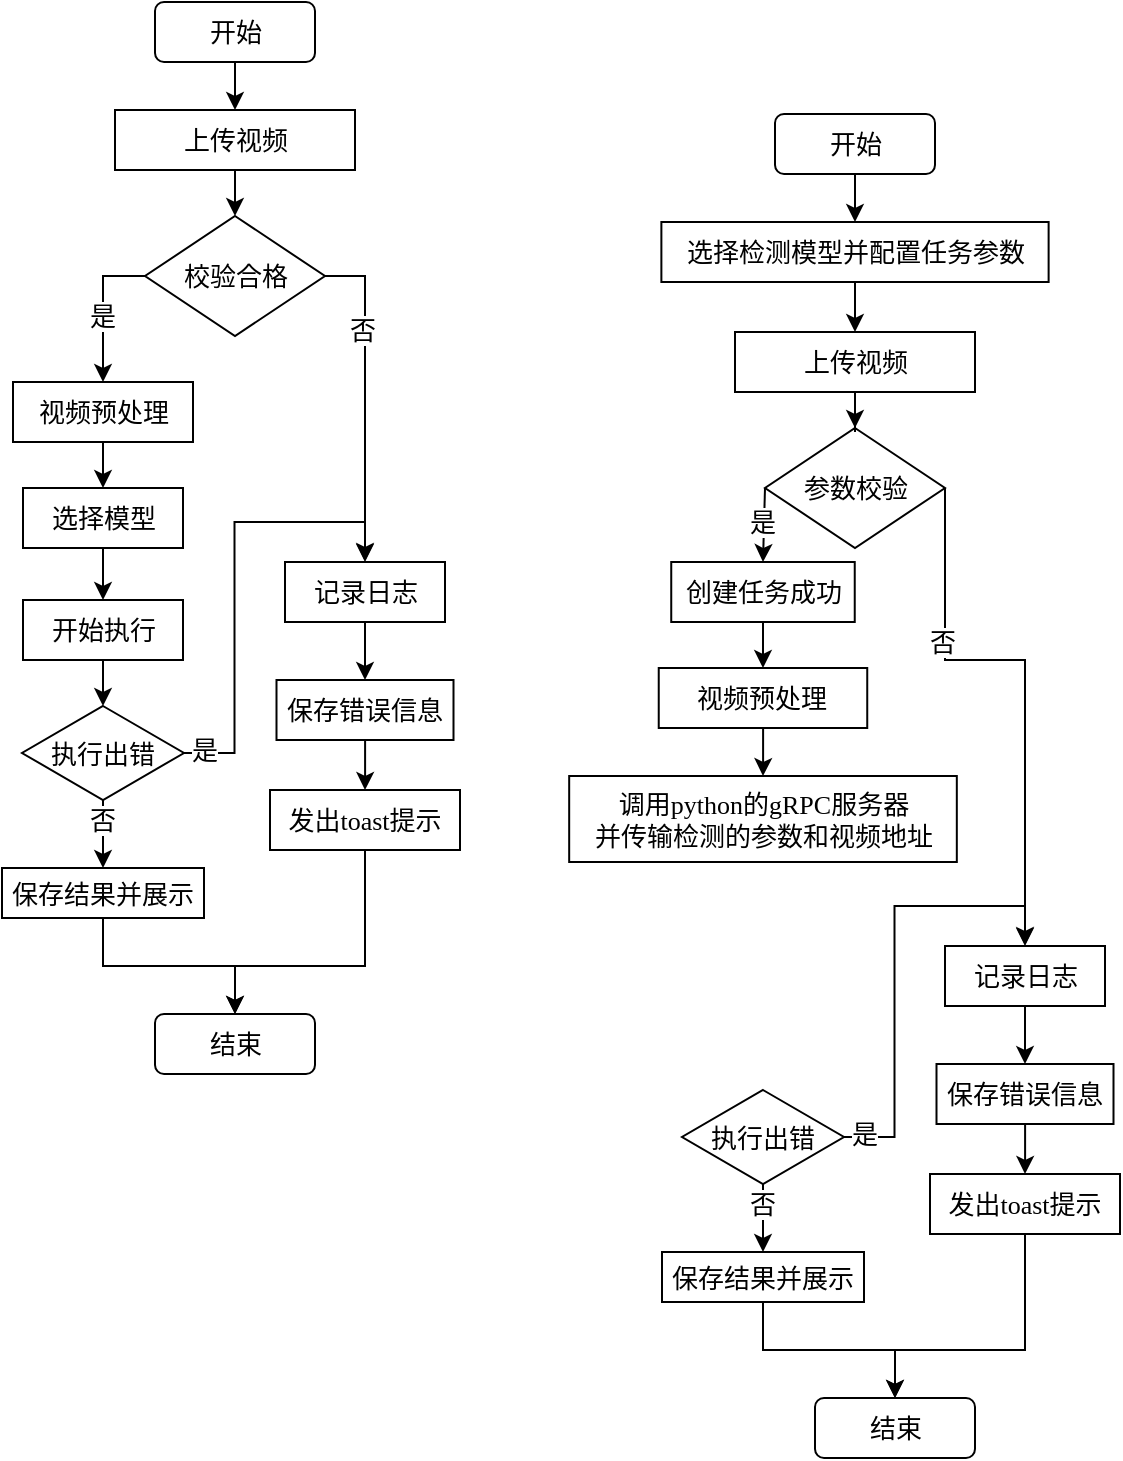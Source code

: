 <mxfile version="26.1.3">
  <diagram name="第 1 页" id="hVpuzf0cs5-q520rvy3v">
    <mxGraphModel dx="654" dy="316" grid="1" gridSize="10" guides="1" tooltips="1" connect="1" arrows="1" fold="1" page="1" pageScale="1" pageWidth="827" pageHeight="1169" math="0" shadow="0">
      <root>
        <mxCell id="0" />
        <mxCell id="1" parent="0" />
        <mxCell id="QpHExHwspOhf1drX-hT4-21" style="edgeStyle=orthogonalEdgeStyle;rounded=0;orthogonalLoop=1;jettySize=auto;html=1;entryX=0.5;entryY=0;entryDx=0;entryDy=0;fontFamily=宋体;fontSize=13;" parent="1" source="QpHExHwspOhf1drX-hT4-1" target="QpHExHwspOhf1drX-hT4-2" edge="1">
          <mxGeometry relative="1" as="geometry" />
        </mxCell>
        <mxCell id="QpHExHwspOhf1drX-hT4-1" value="开始" style="rounded=1;whiteSpace=wrap;html=1;fontFamily=宋体;fontSize=13;" parent="1" vertex="1">
          <mxGeometry x="226.5" y="120" width="80" height="30" as="geometry" />
        </mxCell>
        <mxCell id="QpHExHwspOhf1drX-hT4-22" style="edgeStyle=orthogonalEdgeStyle;rounded=0;orthogonalLoop=1;jettySize=auto;html=1;entryX=0.5;entryY=0;entryDx=0;entryDy=0;fontFamily=宋体;fontSize=13;" parent="1" source="QpHExHwspOhf1drX-hT4-2" target="QpHExHwspOhf1drX-hT4-3" edge="1">
          <mxGeometry relative="1" as="geometry" />
        </mxCell>
        <mxCell id="QpHExHwspOhf1drX-hT4-2" value="上传视频" style="rounded=0;whiteSpace=wrap;html=1;fontFamily=宋体;fontSize=13;" parent="1" vertex="1">
          <mxGeometry x="206.5" y="174" width="120" height="30" as="geometry" />
        </mxCell>
        <mxCell id="QpHExHwspOhf1drX-hT4-26" style="edgeStyle=orthogonalEdgeStyle;rounded=0;orthogonalLoop=1;jettySize=auto;html=1;entryX=0.5;entryY=0;entryDx=0;entryDy=0;exitX=0;exitY=0.5;exitDx=0;exitDy=0;fontFamily=宋体;fontSize=13;" parent="1" source="QpHExHwspOhf1drX-hT4-3" target="QpHExHwspOhf1drX-hT4-6" edge="1">
          <mxGeometry relative="1" as="geometry">
            <mxPoint x="208.5" y="272" as="sourcePoint" />
            <Array as="points">
              <mxPoint x="200.5" y="257" />
            </Array>
          </mxGeometry>
        </mxCell>
        <mxCell id="QpHExHwspOhf1drX-hT4-40" value="是" style="edgeLabel;html=1;align=center;verticalAlign=middle;resizable=0;points=[];fontFamily=宋体;fontSize=13;" parent="QpHExHwspOhf1drX-hT4-26" vertex="1" connectable="0">
          <mxGeometry x="0.099" y="-1" relative="1" as="geometry">
            <mxPoint as="offset" />
          </mxGeometry>
        </mxCell>
        <mxCell id="QpHExHwspOhf1drX-hT4-35" style="edgeStyle=orthogonalEdgeStyle;rounded=0;orthogonalLoop=1;jettySize=auto;html=1;entryX=0.5;entryY=0;entryDx=0;entryDy=0;exitX=1;exitY=0.5;exitDx=0;exitDy=0;fontFamily=宋体;fontSize=13;" parent="1" source="QpHExHwspOhf1drX-hT4-3" edge="1">
          <mxGeometry relative="1" as="geometry">
            <mxPoint x="306.463" y="272.024" as="sourcePoint" />
            <mxPoint x="331.5" y="399.5" as="targetPoint" />
            <Array as="points">
              <mxPoint x="331.5" y="257" />
            </Array>
          </mxGeometry>
        </mxCell>
        <mxCell id="QpHExHwspOhf1drX-hT4-41" value="否" style="edgeLabel;html=1;align=center;verticalAlign=middle;resizable=0;points=[];fontFamily=宋体;fontSize=13;" parent="QpHExHwspOhf1drX-hT4-35" vertex="1" connectable="0">
          <mxGeometry x="-0.43" y="-3" relative="1" as="geometry">
            <mxPoint x="1" as="offset" />
          </mxGeometry>
        </mxCell>
        <mxCell id="QpHExHwspOhf1drX-hT4-3" value="校验合格" style="rhombus;whiteSpace=wrap;html=1;fontFamily=宋体;fontSize=13;" parent="1" vertex="1">
          <mxGeometry x="221.5" y="227" width="90" height="60" as="geometry" />
        </mxCell>
        <mxCell id="QpHExHwspOhf1drX-hT4-16" style="edgeStyle=orthogonalEdgeStyle;rounded=0;orthogonalLoop=1;jettySize=auto;html=1;entryX=0.5;entryY=0;entryDx=0;entryDy=0;fontFamily=宋体;fontSize=13;" parent="1" source="QpHExHwspOhf1drX-hT4-6" target="QpHExHwspOhf1drX-hT4-7" edge="1">
          <mxGeometry relative="1" as="geometry" />
        </mxCell>
        <mxCell id="QpHExHwspOhf1drX-hT4-6" value="视频预处理" style="rounded=0;whiteSpace=wrap;html=1;fontFamily=宋体;fontSize=13;" parent="1" vertex="1">
          <mxGeometry x="155.5" y="310" width="90" height="30" as="geometry" />
        </mxCell>
        <mxCell id="QpHExHwspOhf1drX-hT4-17" style="edgeStyle=orthogonalEdgeStyle;rounded=0;orthogonalLoop=1;jettySize=auto;html=1;entryX=0.5;entryY=0;entryDx=0;entryDy=0;fontFamily=宋体;fontSize=13;" parent="1" source="QpHExHwspOhf1drX-hT4-7" target="QpHExHwspOhf1drX-hT4-8" edge="1">
          <mxGeometry relative="1" as="geometry" />
        </mxCell>
        <mxCell id="QpHExHwspOhf1drX-hT4-7" value="选择模型" style="rounded=0;whiteSpace=wrap;html=1;fontFamily=宋体;fontSize=13;" parent="1" vertex="1">
          <mxGeometry x="160.5" y="363" width="80" height="30" as="geometry" />
        </mxCell>
        <mxCell id="QpHExHwspOhf1drX-hT4-18" style="edgeStyle=orthogonalEdgeStyle;rounded=0;orthogonalLoop=1;jettySize=auto;html=1;entryX=0.5;entryY=0;entryDx=0;entryDy=0;fontFamily=宋体;fontSize=13;" parent="1" source="QpHExHwspOhf1drX-hT4-8" target="QpHExHwspOhf1drX-hT4-10" edge="1">
          <mxGeometry relative="1" as="geometry" />
        </mxCell>
        <mxCell id="QpHExHwspOhf1drX-hT4-8" value="开始执行" style="rounded=0;whiteSpace=wrap;html=1;fontFamily=宋体;fontSize=13;" parent="1" vertex="1">
          <mxGeometry x="160.5" y="419" width="80" height="30" as="geometry" />
        </mxCell>
        <mxCell id="QpHExHwspOhf1drX-hT4-19" style="edgeStyle=orthogonalEdgeStyle;rounded=0;orthogonalLoop=1;jettySize=auto;html=1;entryX=0.5;entryY=0;entryDx=0;entryDy=0;fontFamily=宋体;fontSize=13;" parent="1" source="QpHExHwspOhf1drX-hT4-10" target="QpHExHwspOhf1drX-hT4-11" edge="1">
          <mxGeometry relative="1" as="geometry" />
        </mxCell>
        <mxCell id="QpHExHwspOhf1drX-hT4-43" value="否" style="edgeLabel;html=1;align=center;verticalAlign=middle;resizable=0;points=[];fontFamily=宋体;fontSize=13;" parent="QpHExHwspOhf1drX-hT4-19" vertex="1" connectable="0">
          <mxGeometry x="-0.788" y="-2" relative="1" as="geometry">
            <mxPoint x="1" y="5" as="offset" />
          </mxGeometry>
        </mxCell>
        <mxCell id="QpHExHwspOhf1drX-hT4-38" style="edgeStyle=orthogonalEdgeStyle;rounded=0;orthogonalLoop=1;jettySize=auto;html=1;entryX=0.5;entryY=0;entryDx=0;entryDy=0;fontFamily=宋体;fontSize=13;" parent="1" source="QpHExHwspOhf1drX-hT4-10" target="QpHExHwspOhf1drX-hT4-33" edge="1">
          <mxGeometry relative="1" as="geometry" />
        </mxCell>
        <mxCell id="QpHExHwspOhf1drX-hT4-42" value="是" style="edgeLabel;html=1;align=center;verticalAlign=middle;resizable=0;points=[];fontFamily=宋体;fontSize=13;" parent="QpHExHwspOhf1drX-hT4-38" vertex="1" connectable="0">
          <mxGeometry x="-0.904" y="3" relative="1" as="geometry">
            <mxPoint x="-1" y="1" as="offset" />
          </mxGeometry>
        </mxCell>
        <mxCell id="QpHExHwspOhf1drX-hT4-10" value="执行出错" style="rhombus;whiteSpace=wrap;html=1;fontFamily=宋体;fontSize=13;" parent="1" vertex="1">
          <mxGeometry x="160" y="472" width="81" height="47" as="geometry" />
        </mxCell>
        <mxCell id="QpHExHwspOhf1drX-hT4-20" style="edgeStyle=orthogonalEdgeStyle;rounded=0;orthogonalLoop=1;jettySize=auto;html=1;entryX=0.5;entryY=0;entryDx=0;entryDy=0;fontFamily=宋体;fontSize=13;" parent="1" source="QpHExHwspOhf1drX-hT4-11" target="QpHExHwspOhf1drX-hT4-13" edge="1">
          <mxGeometry relative="1" as="geometry">
            <mxPoint x="213.5" y="672" as="targetPoint" />
            <Array as="points">
              <mxPoint x="200.5" y="602" />
              <mxPoint x="266.5" y="602" />
            </Array>
          </mxGeometry>
        </mxCell>
        <mxCell id="QpHExHwspOhf1drX-hT4-11" value="保存结果&lt;span style=&quot;background-color: transparent; color: light-dark(rgb(0, 0, 0), rgb(255, 255, 255));&quot;&gt;并展示&lt;/span&gt;" style="rounded=0;whiteSpace=wrap;html=1;fontFamily=宋体;fontSize=13;" parent="1" vertex="1">
          <mxGeometry x="150" y="553" width="101" height="25" as="geometry" />
        </mxCell>
        <mxCell id="QpHExHwspOhf1drX-hT4-13" value="结束" style="rounded=1;whiteSpace=wrap;html=1;fontFamily=宋体;fontSize=13;" parent="1" vertex="1">
          <mxGeometry x="226.5" y="626" width="80" height="30" as="geometry" />
        </mxCell>
        <mxCell id="QpHExHwspOhf1drX-hT4-37" style="edgeStyle=orthogonalEdgeStyle;rounded=0;orthogonalLoop=1;jettySize=auto;html=1;entryX=0.5;entryY=0;entryDx=0;entryDy=0;fontFamily=宋体;fontSize=13;" parent="1" source="QpHExHwspOhf1drX-hT4-24" target="QpHExHwspOhf1drX-hT4-34" edge="1">
          <mxGeometry relative="1" as="geometry" />
        </mxCell>
        <mxCell id="QpHExHwspOhf1drX-hT4-24" value="保存错误信息" style="rounded=0;whiteSpace=wrap;html=1;fontFamily=宋体;fontSize=13;" parent="1" vertex="1">
          <mxGeometry x="287.25" y="459" width="88.5" height="30" as="geometry" />
        </mxCell>
        <mxCell id="QpHExHwspOhf1drX-hT4-36" style="edgeStyle=orthogonalEdgeStyle;rounded=0;orthogonalLoop=1;jettySize=auto;html=1;entryX=0.5;entryY=0;entryDx=0;entryDy=0;fontFamily=宋体;fontSize=13;" parent="1" source="QpHExHwspOhf1drX-hT4-33" target="QpHExHwspOhf1drX-hT4-24" edge="1">
          <mxGeometry relative="1" as="geometry" />
        </mxCell>
        <mxCell id="QpHExHwspOhf1drX-hT4-33" value="记录日志" style="rounded=0;whiteSpace=wrap;html=1;fontFamily=宋体;fontSize=13;" parent="1" vertex="1">
          <mxGeometry x="291.5" y="400" width="80" height="30" as="geometry" />
        </mxCell>
        <mxCell id="QpHExHwspOhf1drX-hT4-39" style="edgeStyle=orthogonalEdgeStyle;rounded=0;orthogonalLoop=1;jettySize=auto;html=1;entryX=0.5;entryY=0;entryDx=0;entryDy=0;fontFamily=宋体;fontSize=13;" parent="1" source="QpHExHwspOhf1drX-hT4-34" target="QpHExHwspOhf1drX-hT4-13" edge="1">
          <mxGeometry relative="1" as="geometry">
            <Array as="points">
              <mxPoint x="331.5" y="602" />
              <mxPoint x="266.5" y="602" />
            </Array>
          </mxGeometry>
        </mxCell>
        <mxCell id="QpHExHwspOhf1drX-hT4-34" value="发出toast提示" style="rounded=0;whiteSpace=wrap;html=1;fontFamily=宋体;fontSize=13;" parent="1" vertex="1">
          <mxGeometry x="284" y="514" width="95" height="30" as="geometry" />
        </mxCell>
        <mxCell id="VQWNfahwIAXLIbeWohpL-51" style="edgeStyle=orthogonalEdgeStyle;rounded=0;orthogonalLoop=1;jettySize=auto;html=1;entryX=0.5;entryY=0;entryDx=0;entryDy=0;" edge="1" parent="1" target="VQWNfahwIAXLIbeWohpL-50">
          <mxGeometry relative="1" as="geometry">
            <mxPoint x="576.524" y="194" as="sourcePoint" />
          </mxGeometry>
        </mxCell>
        <mxCell id="VQWNfahwIAXLIbeWohpL-25" style="rounded=0;orthogonalLoop=1;jettySize=auto;html=1;entryX=0.5;entryY=0;entryDx=0;entryDy=0;exitX=0;exitY=0.5;exitDx=0;exitDy=0;fontFamily=宋体;fontSize=13;" edge="1" parent="1" source="VQWNfahwIAXLIbeWohpL-29" target="VQWNfahwIAXLIbeWohpL-31">
          <mxGeometry relative="1" as="geometry">
            <mxPoint x="538.5" y="464" as="sourcePoint" />
          </mxGeometry>
        </mxCell>
        <mxCell id="VQWNfahwIAXLIbeWohpL-26" value="是" style="edgeLabel;html=1;align=center;verticalAlign=middle;resizable=0;points=[];fontFamily=宋体;fontSize=13;" vertex="1" connectable="0" parent="VQWNfahwIAXLIbeWohpL-25">
          <mxGeometry x="0.099" y="-1" relative="1" as="geometry">
            <mxPoint y="-4" as="offset" />
          </mxGeometry>
        </mxCell>
        <mxCell id="VQWNfahwIAXLIbeWohpL-27" style="edgeStyle=orthogonalEdgeStyle;rounded=0;orthogonalLoop=1;jettySize=auto;html=1;entryX=0.5;entryY=0;entryDx=0;entryDy=0;exitX=1;exitY=0.5;exitDx=0;exitDy=0;fontFamily=宋体;fontSize=13;" edge="1" parent="1" source="VQWNfahwIAXLIbeWohpL-29">
          <mxGeometry relative="1" as="geometry">
            <mxPoint x="636.463" y="464.024" as="sourcePoint" />
            <mxPoint x="661.5" y="591.5" as="targetPoint" />
            <Array as="points">
              <mxPoint x="661.5" y="449" />
            </Array>
          </mxGeometry>
        </mxCell>
        <mxCell id="VQWNfahwIAXLIbeWohpL-28" value="否" style="edgeLabel;html=1;align=center;verticalAlign=middle;resizable=0;points=[];fontFamily=宋体;fontSize=13;" vertex="1" connectable="0" parent="VQWNfahwIAXLIbeWohpL-27">
          <mxGeometry x="-0.43" y="-3" relative="1" as="geometry">
            <mxPoint x="1" as="offset" />
          </mxGeometry>
        </mxCell>
        <mxCell id="VQWNfahwIAXLIbeWohpL-29" value="参数校验" style="rhombus;whiteSpace=wrap;html=1;fontFamily=宋体;fontSize=13;" vertex="1" parent="1">
          <mxGeometry x="531.5" y="333" width="90" height="60" as="geometry" />
        </mxCell>
        <mxCell id="VQWNfahwIAXLIbeWohpL-55" style="edgeStyle=orthogonalEdgeStyle;rounded=0;orthogonalLoop=1;jettySize=auto;html=1;entryX=0.5;entryY=0;entryDx=0;entryDy=0;" edge="1" parent="1" source="VQWNfahwIAXLIbeWohpL-31" target="VQWNfahwIAXLIbeWohpL-35">
          <mxGeometry relative="1" as="geometry" />
        </mxCell>
        <mxCell id="VQWNfahwIAXLIbeWohpL-31" value="创建任务成功" style="rounded=0;whiteSpace=wrap;html=1;fontFamily=宋体;fontSize=13;" vertex="1" parent="1">
          <mxGeometry x="484.62" y="400" width="91.75" height="30" as="geometry" />
        </mxCell>
        <mxCell id="VQWNfahwIAXLIbeWohpL-57" style="edgeStyle=orthogonalEdgeStyle;rounded=0;orthogonalLoop=1;jettySize=auto;html=1;entryX=0.5;entryY=0;entryDx=0;entryDy=0;" edge="1" parent="1" source="VQWNfahwIAXLIbeWohpL-35" target="VQWNfahwIAXLIbeWohpL-56">
          <mxGeometry relative="1" as="geometry" />
        </mxCell>
        <mxCell id="VQWNfahwIAXLIbeWohpL-35" value="视频预处理" style="rounded=0;whiteSpace=wrap;html=1;fontFamily=宋体;fontSize=13;" vertex="1" parent="1">
          <mxGeometry x="478.37" y="453" width="104.25" height="30" as="geometry" />
        </mxCell>
        <mxCell id="VQWNfahwIAXLIbeWohpL-36" style="edgeStyle=orthogonalEdgeStyle;rounded=0;orthogonalLoop=1;jettySize=auto;html=1;entryX=0.5;entryY=0;entryDx=0;entryDy=0;fontFamily=宋体;fontSize=13;" edge="1" parent="1" source="VQWNfahwIAXLIbeWohpL-40" target="VQWNfahwIAXLIbeWohpL-42">
          <mxGeometry relative="1" as="geometry" />
        </mxCell>
        <mxCell id="VQWNfahwIAXLIbeWohpL-37" value="否" style="edgeLabel;html=1;align=center;verticalAlign=middle;resizable=0;points=[];fontFamily=宋体;fontSize=13;" vertex="1" connectable="0" parent="VQWNfahwIAXLIbeWohpL-36">
          <mxGeometry x="-0.788" y="-2" relative="1" as="geometry">
            <mxPoint x="1" y="5" as="offset" />
          </mxGeometry>
        </mxCell>
        <mxCell id="VQWNfahwIAXLIbeWohpL-38" style="edgeStyle=orthogonalEdgeStyle;rounded=0;orthogonalLoop=1;jettySize=auto;html=1;entryX=0.5;entryY=0;entryDx=0;entryDy=0;fontFamily=宋体;fontSize=13;" edge="1" parent="1" source="VQWNfahwIAXLIbeWohpL-40" target="VQWNfahwIAXLIbeWohpL-47">
          <mxGeometry relative="1" as="geometry" />
        </mxCell>
        <mxCell id="VQWNfahwIAXLIbeWohpL-39" value="是" style="edgeLabel;html=1;align=center;verticalAlign=middle;resizable=0;points=[];fontFamily=宋体;fontSize=13;" vertex="1" connectable="0" parent="VQWNfahwIAXLIbeWohpL-38">
          <mxGeometry x="-0.904" y="3" relative="1" as="geometry">
            <mxPoint x="-1" y="1" as="offset" />
          </mxGeometry>
        </mxCell>
        <mxCell id="VQWNfahwIAXLIbeWohpL-40" value="执行出错" style="rhombus;whiteSpace=wrap;html=1;fontFamily=宋体;fontSize=13;" vertex="1" parent="1">
          <mxGeometry x="490" y="664" width="81" height="47" as="geometry" />
        </mxCell>
        <mxCell id="VQWNfahwIAXLIbeWohpL-41" style="edgeStyle=orthogonalEdgeStyle;rounded=0;orthogonalLoop=1;jettySize=auto;html=1;entryX=0.5;entryY=0;entryDx=0;entryDy=0;fontFamily=宋体;fontSize=13;" edge="1" parent="1" source="VQWNfahwIAXLIbeWohpL-42" target="VQWNfahwIAXLIbeWohpL-43">
          <mxGeometry relative="1" as="geometry">
            <mxPoint x="543.5" y="864" as="targetPoint" />
            <Array as="points">
              <mxPoint x="530.5" y="794" />
              <mxPoint x="596.5" y="794" />
            </Array>
          </mxGeometry>
        </mxCell>
        <mxCell id="VQWNfahwIAXLIbeWohpL-42" value="保存结果&lt;span style=&quot;background-color: transparent; color: light-dark(rgb(0, 0, 0), rgb(255, 255, 255));&quot;&gt;并展示&lt;/span&gt;" style="rounded=0;whiteSpace=wrap;html=1;fontFamily=宋体;fontSize=13;" vertex="1" parent="1">
          <mxGeometry x="480" y="745" width="101" height="25" as="geometry" />
        </mxCell>
        <mxCell id="VQWNfahwIAXLIbeWohpL-43" value="结束" style="rounded=1;whiteSpace=wrap;html=1;fontFamily=宋体;fontSize=13;" vertex="1" parent="1">
          <mxGeometry x="556.5" y="818" width="80" height="30" as="geometry" />
        </mxCell>
        <mxCell id="VQWNfahwIAXLIbeWohpL-44" style="edgeStyle=orthogonalEdgeStyle;rounded=0;orthogonalLoop=1;jettySize=auto;html=1;entryX=0.5;entryY=0;entryDx=0;entryDy=0;fontFamily=宋体;fontSize=13;" edge="1" parent="1" source="VQWNfahwIAXLIbeWohpL-45" target="VQWNfahwIAXLIbeWohpL-49">
          <mxGeometry relative="1" as="geometry" />
        </mxCell>
        <mxCell id="VQWNfahwIAXLIbeWohpL-45" value="保存错误信息" style="rounded=0;whiteSpace=wrap;html=1;fontFamily=宋体;fontSize=13;" vertex="1" parent="1">
          <mxGeometry x="617.25" y="651" width="88.5" height="30" as="geometry" />
        </mxCell>
        <mxCell id="VQWNfahwIAXLIbeWohpL-46" style="edgeStyle=orthogonalEdgeStyle;rounded=0;orthogonalLoop=1;jettySize=auto;html=1;entryX=0.5;entryY=0;entryDx=0;entryDy=0;fontFamily=宋体;fontSize=13;" edge="1" parent="1" source="VQWNfahwIAXLIbeWohpL-47" target="VQWNfahwIAXLIbeWohpL-45">
          <mxGeometry relative="1" as="geometry" />
        </mxCell>
        <mxCell id="VQWNfahwIAXLIbeWohpL-47" value="记录日志" style="rounded=0;whiteSpace=wrap;html=1;fontFamily=宋体;fontSize=13;" vertex="1" parent="1">
          <mxGeometry x="621.5" y="592" width="80" height="30" as="geometry" />
        </mxCell>
        <mxCell id="VQWNfahwIAXLIbeWohpL-48" style="edgeStyle=orthogonalEdgeStyle;rounded=0;orthogonalLoop=1;jettySize=auto;html=1;entryX=0.5;entryY=0;entryDx=0;entryDy=0;fontFamily=宋体;fontSize=13;" edge="1" parent="1" source="VQWNfahwIAXLIbeWohpL-49" target="VQWNfahwIAXLIbeWohpL-43">
          <mxGeometry relative="1" as="geometry">
            <Array as="points">
              <mxPoint x="661.5" y="794" />
              <mxPoint x="596.5" y="794" />
            </Array>
          </mxGeometry>
        </mxCell>
        <mxCell id="VQWNfahwIAXLIbeWohpL-49" value="发出toast提示" style="rounded=0;whiteSpace=wrap;html=1;fontFamily=宋体;fontSize=13;" vertex="1" parent="1">
          <mxGeometry x="614" y="706" width="95" height="30" as="geometry" />
        </mxCell>
        <mxCell id="VQWNfahwIAXLIbeWohpL-53" style="edgeStyle=orthogonalEdgeStyle;rounded=0;orthogonalLoop=1;jettySize=auto;html=1;entryX=0.5;entryY=0;entryDx=0;entryDy=0;" edge="1" parent="1" source="VQWNfahwIAXLIbeWohpL-50" target="VQWNfahwIAXLIbeWohpL-52">
          <mxGeometry relative="1" as="geometry" />
        </mxCell>
        <mxCell id="VQWNfahwIAXLIbeWohpL-50" value="选择检测模型并配置任务参数" style="rounded=0;whiteSpace=wrap;html=1;fontFamily=宋体;fontSize=13;" vertex="1" parent="1">
          <mxGeometry x="479.69" y="230" width="193.62" height="30" as="geometry" />
        </mxCell>
        <mxCell id="VQWNfahwIAXLIbeWohpL-54" style="edgeStyle=orthogonalEdgeStyle;rounded=0;orthogonalLoop=1;jettySize=auto;html=1;entryX=0.5;entryY=0;entryDx=0;entryDy=0;" edge="1" parent="1" source="VQWNfahwIAXLIbeWohpL-52" target="VQWNfahwIAXLIbeWohpL-29">
          <mxGeometry relative="1" as="geometry" />
        </mxCell>
        <mxCell id="VQWNfahwIAXLIbeWohpL-52" value="上传视频" style="rounded=0;whiteSpace=wrap;html=1;fontFamily=宋体;fontSize=13;" vertex="1" parent="1">
          <mxGeometry x="516.5" y="285" width="120" height="30" as="geometry" />
        </mxCell>
        <mxCell id="VQWNfahwIAXLIbeWohpL-22" value="开始" style="rounded=1;whiteSpace=wrap;html=1;fontFamily=宋体;fontSize=13;" vertex="1" parent="1">
          <mxGeometry x="536.5" y="176" width="80" height="30" as="geometry" />
        </mxCell>
        <mxCell id="VQWNfahwIAXLIbeWohpL-56" value="调用python的gRPC服务器&lt;div&gt;并传输检测的参数和视频地址&lt;/div&gt;" style="rounded=0;whiteSpace=wrap;html=1;fontFamily=宋体;fontSize=13;" vertex="1" parent="1">
          <mxGeometry x="433.59" y="507" width="193.82" height="43" as="geometry" />
        </mxCell>
      </root>
    </mxGraphModel>
  </diagram>
</mxfile>
